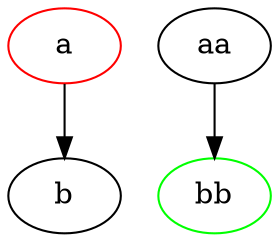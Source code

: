 /*
In dot empty argument using "" is to change to default value
*/
digraph "emptyarg"
{
 node [color="red"]
 /* color is default red */
 a;
 /* color is now default black */
 b[color=""];
 a->b;
 /* switch to default */
 node [color=""];
 /* color is defauklt black */
 aa;
 /* color is green */
 bb [color="green"];
 aa->bb;
}
